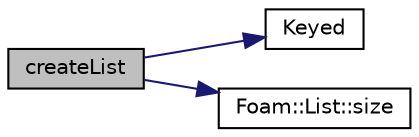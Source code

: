 digraph "createList"
{
  bgcolor="transparent";
  edge [fontname="Helvetica",fontsize="10",labelfontname="Helvetica",labelfontsize="10"];
  node [fontname="Helvetica",fontsize="10",shape=record];
  rankdir="LR";
  Node1 [label="createList",height=0.2,width=0.4,color="black", fillcolor="grey75", style="filled", fontcolor="black"];
  Node1 -> Node2 [color="midnightblue",fontsize="10",style="solid",fontname="Helvetica"];
  Node2 [label="Keyed",height=0.2,width=0.4,color="black",URL="$a01249.html#a852891eba4439f47140981ebee0a4129",tooltip="Construct null. "];
  Node1 -> Node3 [color="midnightblue",fontsize="10",style="solid",fontname="Helvetica"];
  Node3 [label="Foam::List::size",height=0.2,width=0.4,color="black",URL="$a01392.html#a8a5f6fa29bd4b500caf186f60245b384",tooltip="Override size to be inconsistent with allocated storage. "];
}
